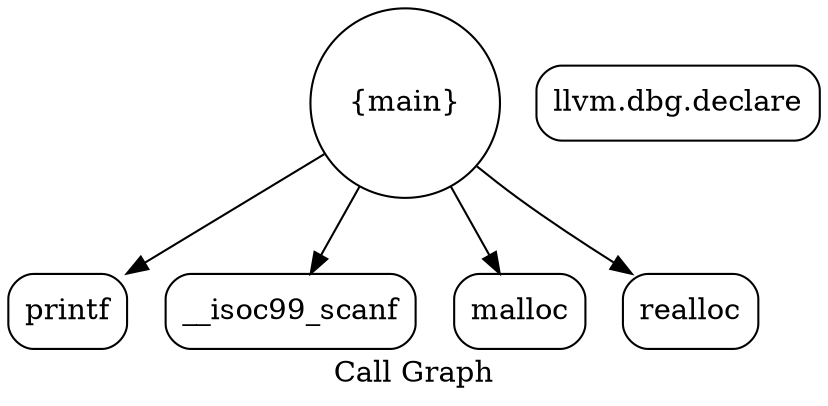 digraph "Call Graph" {
	label="Call Graph";

	Node0x55b0878ab090 [shape=record,shape=circle,label="{main}"];
	Node0x55b0878ab090 -> Node0x55b0878ab5a0[color=black];
	Node0x55b0878ab090 -> Node0x55b0878ab620[color=black];
	Node0x55b0878ab090 -> Node0x55b0878ab6a0[color=black];
	Node0x55b0878ab090 -> Node0x55b0878ab720[color=black];
	Node0x55b0878ab5a0 [shape=record,shape=Mrecord,label="{printf}"];
	Node0x55b0878ab6a0 [shape=record,shape=Mrecord,label="{malloc}"];
	Node0x55b0878ab520 [shape=record,shape=Mrecord,label="{llvm.dbg.declare}"];
	Node0x55b0878ab620 [shape=record,shape=Mrecord,label="{__isoc99_scanf}"];
	Node0x55b0878ab720 [shape=record,shape=Mrecord,label="{realloc}"];
}
